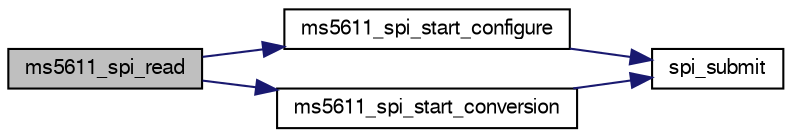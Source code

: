 digraph "ms5611_spi_read"
{
  edge [fontname="FreeSans",fontsize="10",labelfontname="FreeSans",labelfontsize="10"];
  node [fontname="FreeSans",fontsize="10",shape=record];
  rankdir="LR";
  Node1 [label="ms5611_spi_read",height=0.2,width=0.4,color="black", fillcolor="grey75", style="filled", fontcolor="black"];
  Node1 -> Node2 [color="midnightblue",fontsize="10",style="solid",fontname="FreeSans"];
  Node2 [label="ms5611_spi_start_configure",height=0.2,width=0.4,color="black", fillcolor="white", style="filled",URL="$ms5611__spi_8h.html#a23682a3c5d36bc1c95f61b80ab101b53"];
  Node2 -> Node3 [color="midnightblue",fontsize="10",style="solid",fontname="FreeSans"];
  Node3 [label="spi_submit",height=0.2,width=0.4,color="black", fillcolor="white", style="filled",URL="$group__spi.html#ga5d383931766cb373ebad0b8bc26d439d",tooltip="Submit SPI transaction. "];
  Node1 -> Node4 [color="midnightblue",fontsize="10",style="solid",fontname="FreeSans"];
  Node4 [label="ms5611_spi_start_conversion",height=0.2,width=0.4,color="black", fillcolor="white", style="filled",URL="$ms5611__spi_8h.html#a82e1cf6372b20fbfd4ec58f4cc8e58b9"];
  Node4 -> Node3 [color="midnightblue",fontsize="10",style="solid",fontname="FreeSans"];
}

